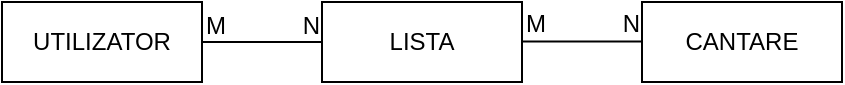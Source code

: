 <mxfile version="26.1.3">
  <diagram name="Page-1" id="0P5mZkvUKMxKYme3kq58">
    <mxGraphModel dx="875" dy="508" grid="1" gridSize="10" guides="1" tooltips="1" connect="1" arrows="1" fold="1" page="1" pageScale="1" pageWidth="850" pageHeight="1100" math="0" shadow="0">
      <root>
        <mxCell id="0" />
        <mxCell id="1" parent="0" />
        <mxCell id="j1OFpxkyaq5ca_oWo75P-1" value="UTILIZATOR" style="whiteSpace=wrap;html=1;align=center;" vertex="1" parent="1">
          <mxGeometry x="150" y="310" width="100" height="40" as="geometry" />
        </mxCell>
        <mxCell id="j1OFpxkyaq5ca_oWo75P-2" value="LISTA&lt;span style=&quot;color: rgba(0, 0, 0, 0); font-family: monospace; font-size: 0px; text-align: start; text-wrap-mode: nowrap;&quot;&gt;%3CmxGraphModel%3E%3Croot%3E%3CmxCell%20id%3D%220%22%2F%3E%3CmxCell%20id%3D%221%22%20parent%3D%220%22%2F%3E%3CmxCell%20id%3D%222%22%20value%3D%22UTILIZATOR%22%20style%3D%22whiteSpace%3Dwrap%3Bhtml%3D1%3Balign%3Dcenter%3B%22%20vertex%3D%221%22%20parent%3D%221%22%3E%3CmxGeometry%20x%3D%22370%22%20y%3D%22300%22%20width%3D%22100%22%20height%3D%2240%22%20as%3D%22geometry%22%2F%3E%3C%2FmxCell%3E%3C%2Froot%3E%3C%2FmxGraphModel%3Eta&lt;/span&gt;&lt;span style=&quot;color: rgba(0, 0, 0, 0); font-family: monospace; font-size: 0px; text-align: start; text-wrap-mode: nowrap;&quot;&gt;%3CmxGraphModel%3E%3Croot%3E%3CmxCell%20id%3D%220%22%2F%3E%3CmxCell%20id%3D%221%22%20parent%3D%220%22%2F%3E%3CmxCell%20id%3D%222%22%20value%3D%22UTILIZATOR%22%20style%3D%22whiteSpace%3Dwrap%3Bhtml%3D1%3Balign%3Dcenter%3B%22%20vertex%3D%221%22%20parent%3D%221%22%3E%3CmxGeometry%20x%3D%22370%22%20y%3D%22300%22%20width%3D%22100%22%20height%3D%2240%22%20as%3D%22geometry%22%2F%3E%3C%2FmxCell%3E%3C%2Froot%3E%3C%2FmxGraphModel%3E&lt;/span&gt;" style="whiteSpace=wrap;html=1;align=center;" vertex="1" parent="1">
          <mxGeometry x="310" y="310" width="100" height="40" as="geometry" />
        </mxCell>
        <mxCell id="j1OFpxkyaq5ca_oWo75P-3" value="CANTARE" style="whiteSpace=wrap;html=1;align=center;" vertex="1" parent="1">
          <mxGeometry x="470" y="310" width="100" height="40" as="geometry" />
        </mxCell>
        <mxCell id="j1OFpxkyaq5ca_oWo75P-5" value="" style="endArrow=none;html=1;rounded=0;" edge="1" parent="1">
          <mxGeometry relative="1" as="geometry">
            <mxPoint x="250" y="330" as="sourcePoint" />
            <mxPoint x="310" y="330" as="targetPoint" />
          </mxGeometry>
        </mxCell>
        <mxCell id="j1OFpxkyaq5ca_oWo75P-6" value="M" style="resizable=0;html=1;whiteSpace=wrap;align=left;verticalAlign=bottom;" connectable="0" vertex="1" parent="j1OFpxkyaq5ca_oWo75P-5">
          <mxGeometry x="-1" relative="1" as="geometry" />
        </mxCell>
        <mxCell id="j1OFpxkyaq5ca_oWo75P-7" value="N" style="resizable=0;html=1;whiteSpace=wrap;align=right;verticalAlign=bottom;" connectable="0" vertex="1" parent="j1OFpxkyaq5ca_oWo75P-5">
          <mxGeometry x="1" relative="1" as="geometry" />
        </mxCell>
        <mxCell id="j1OFpxkyaq5ca_oWo75P-8" value="" style="endArrow=none;html=1;rounded=0;" edge="1" parent="1">
          <mxGeometry relative="1" as="geometry">
            <mxPoint x="410" y="329.73" as="sourcePoint" />
            <mxPoint x="470" y="329.73" as="targetPoint" />
          </mxGeometry>
        </mxCell>
        <mxCell id="j1OFpxkyaq5ca_oWo75P-9" value="M" style="resizable=0;html=1;whiteSpace=wrap;align=left;verticalAlign=bottom;" connectable="0" vertex="1" parent="j1OFpxkyaq5ca_oWo75P-8">
          <mxGeometry x="-1" relative="1" as="geometry" />
        </mxCell>
        <mxCell id="j1OFpxkyaq5ca_oWo75P-10" value="N" style="resizable=0;html=1;whiteSpace=wrap;align=right;verticalAlign=bottom;" connectable="0" vertex="1" parent="j1OFpxkyaq5ca_oWo75P-8">
          <mxGeometry x="1" relative="1" as="geometry" />
        </mxCell>
      </root>
    </mxGraphModel>
  </diagram>
</mxfile>
